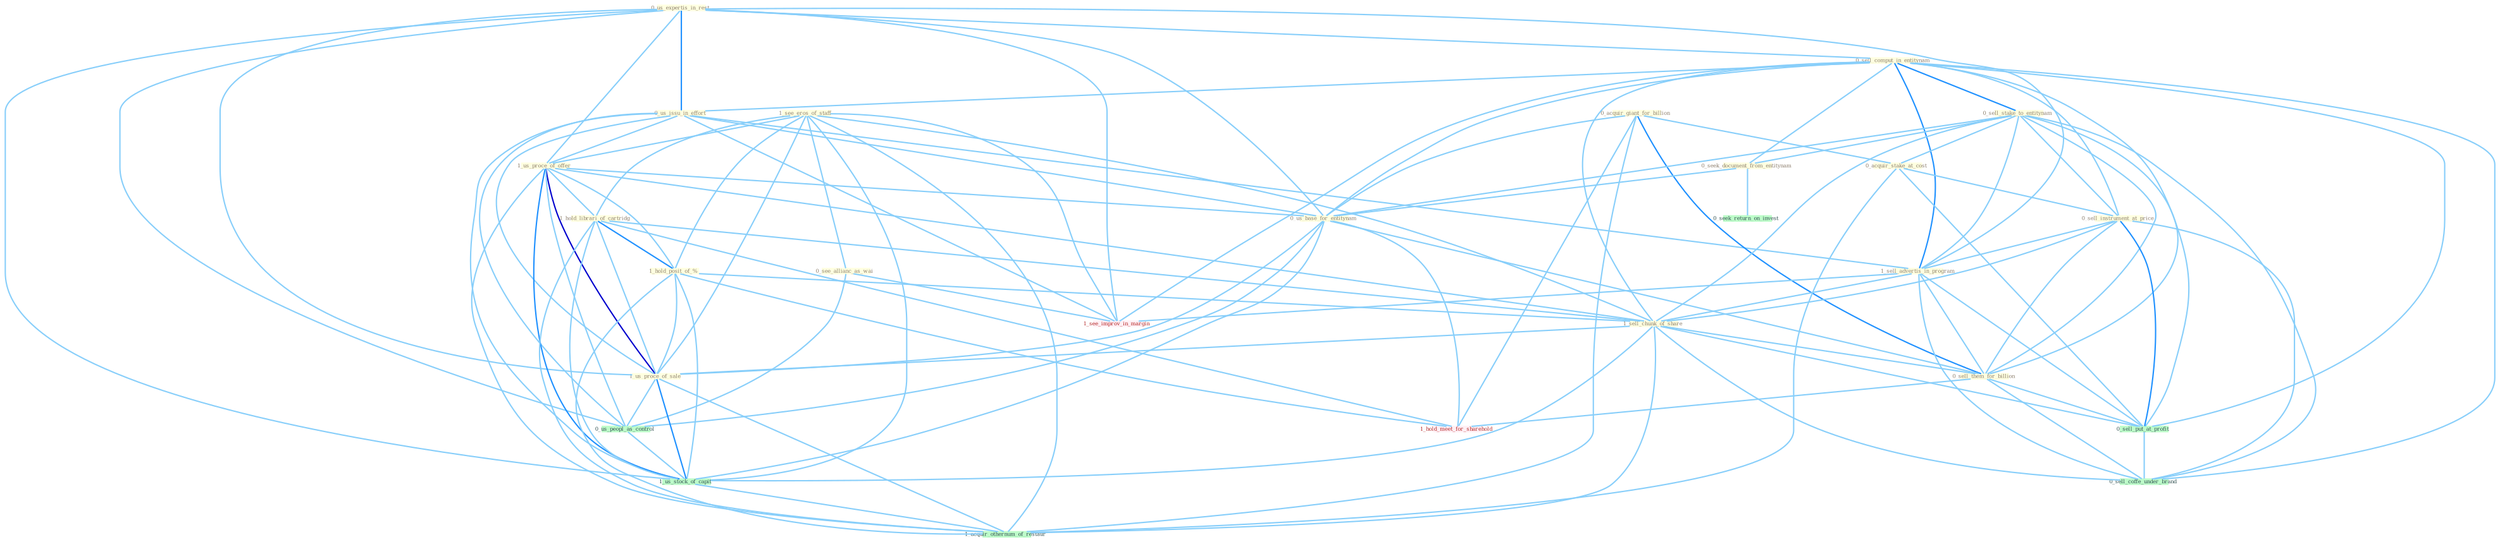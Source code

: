 Graph G{ 
    node
    [shape=polygon,style=filled,width=.5,height=.06,color="#BDFCC9",fixedsize=true,fontsize=4,
    fontcolor="#2f4f4f"];
    {node
    [color="#ffffe0", fontcolor="#8b7d6b"] "0_us_expertis_in_rest " "0_sell_comput_in_entitynam " "0_us_issu_in_effort " "1_see_eros_of_staff " "0_see_allianc_as_wai " "0_acquir_giant_for_billion " "1_us_proce_of_offer " "0_sell_stake_to_entitynam " "0_acquir_stake_at_cost " "0_sell_instrument_at_price " "1_sell_advertis_in_program " "1_hold_librari_of_cartridg " "1_hold_posit_of_% " "0_seek_document_from_entitynam " "0_us_base_for_entitynam " "1_sell_chunk_of_share " "1_us_proce_of_sale " "0_sell_them_for_billion "}
{node [color="#fff0f5", fontcolor="#b22222"] "1_see_improv_in_margin " "1_hold_meet_for_sharehold "}
edge [color="#B0E2FF"];

	"0_us_expertis_in_rest " -- "0_sell_comput_in_entitynam " [w="1", color="#87cefa" ];
	"0_us_expertis_in_rest " -- "0_us_issu_in_effort " [w="2", color="#1e90ff" , len=0.8];
	"0_us_expertis_in_rest " -- "1_us_proce_of_offer " [w="1", color="#87cefa" ];
	"0_us_expertis_in_rest " -- "1_sell_advertis_in_program " [w="1", color="#87cefa" ];
	"0_us_expertis_in_rest " -- "0_us_base_for_entitynam " [w="1", color="#87cefa" ];
	"0_us_expertis_in_rest " -- "1_us_proce_of_sale " [w="1", color="#87cefa" ];
	"0_us_expertis_in_rest " -- "0_us_peopl_as_control " [w="1", color="#87cefa" ];
	"0_us_expertis_in_rest " -- "1_us_stock_of_capit " [w="1", color="#87cefa" ];
	"0_us_expertis_in_rest " -- "1_see_improv_in_margin " [w="1", color="#87cefa" ];
	"0_sell_comput_in_entitynam " -- "0_us_issu_in_effort " [w="1", color="#87cefa" ];
	"0_sell_comput_in_entitynam " -- "0_sell_stake_to_entitynam " [w="2", color="#1e90ff" , len=0.8];
	"0_sell_comput_in_entitynam " -- "0_sell_instrument_at_price " [w="1", color="#87cefa" ];
	"0_sell_comput_in_entitynam " -- "1_sell_advertis_in_program " [w="2", color="#1e90ff" , len=0.8];
	"0_sell_comput_in_entitynam " -- "0_seek_document_from_entitynam " [w="1", color="#87cefa" ];
	"0_sell_comput_in_entitynam " -- "0_us_base_for_entitynam " [w="1", color="#87cefa" ];
	"0_sell_comput_in_entitynam " -- "1_sell_chunk_of_share " [w="1", color="#87cefa" ];
	"0_sell_comput_in_entitynam " -- "0_sell_them_for_billion " [w="1", color="#87cefa" ];
	"0_sell_comput_in_entitynam " -- "0_sell_put_at_profit " [w="1", color="#87cefa" ];
	"0_sell_comput_in_entitynam " -- "1_see_improv_in_margin " [w="1", color="#87cefa" ];
	"0_sell_comput_in_entitynam " -- "0_sell_coffe_under_brand " [w="1", color="#87cefa" ];
	"0_us_issu_in_effort " -- "1_us_proce_of_offer " [w="1", color="#87cefa" ];
	"0_us_issu_in_effort " -- "1_sell_advertis_in_program " [w="1", color="#87cefa" ];
	"0_us_issu_in_effort " -- "0_us_base_for_entitynam " [w="1", color="#87cefa" ];
	"0_us_issu_in_effort " -- "1_us_proce_of_sale " [w="1", color="#87cefa" ];
	"0_us_issu_in_effort " -- "0_us_peopl_as_control " [w="1", color="#87cefa" ];
	"0_us_issu_in_effort " -- "1_us_stock_of_capit " [w="1", color="#87cefa" ];
	"0_us_issu_in_effort " -- "1_see_improv_in_margin " [w="1", color="#87cefa" ];
	"1_see_eros_of_staff " -- "0_see_allianc_as_wai " [w="1", color="#87cefa" ];
	"1_see_eros_of_staff " -- "1_us_proce_of_offer " [w="1", color="#87cefa" ];
	"1_see_eros_of_staff " -- "1_hold_librari_of_cartridg " [w="1", color="#87cefa" ];
	"1_see_eros_of_staff " -- "1_hold_posit_of_% " [w="1", color="#87cefa" ];
	"1_see_eros_of_staff " -- "1_sell_chunk_of_share " [w="1", color="#87cefa" ];
	"1_see_eros_of_staff " -- "1_us_proce_of_sale " [w="1", color="#87cefa" ];
	"1_see_eros_of_staff " -- "1_us_stock_of_capit " [w="1", color="#87cefa" ];
	"1_see_eros_of_staff " -- "1_see_improv_in_margin " [w="1", color="#87cefa" ];
	"1_see_eros_of_staff " -- "1_acquir_othernum_of_restaur " [w="1", color="#87cefa" ];
	"0_see_allianc_as_wai " -- "0_us_peopl_as_control " [w="1", color="#87cefa" ];
	"0_see_allianc_as_wai " -- "1_see_improv_in_margin " [w="1", color="#87cefa" ];
	"0_acquir_giant_for_billion " -- "0_acquir_stake_at_cost " [w="1", color="#87cefa" ];
	"0_acquir_giant_for_billion " -- "0_us_base_for_entitynam " [w="1", color="#87cefa" ];
	"0_acquir_giant_for_billion " -- "0_sell_them_for_billion " [w="2", color="#1e90ff" , len=0.8];
	"0_acquir_giant_for_billion " -- "1_hold_meet_for_sharehold " [w="1", color="#87cefa" ];
	"0_acquir_giant_for_billion " -- "1_acquir_othernum_of_restaur " [w="1", color="#87cefa" ];
	"1_us_proce_of_offer " -- "1_hold_librari_of_cartridg " [w="1", color="#87cefa" ];
	"1_us_proce_of_offer " -- "1_hold_posit_of_% " [w="1", color="#87cefa" ];
	"1_us_proce_of_offer " -- "0_us_base_for_entitynam " [w="1", color="#87cefa" ];
	"1_us_proce_of_offer " -- "1_sell_chunk_of_share " [w="1", color="#87cefa" ];
	"1_us_proce_of_offer " -- "1_us_proce_of_sale " [w="3", color="#0000cd" , len=0.6];
	"1_us_proce_of_offer " -- "0_us_peopl_as_control " [w="1", color="#87cefa" ];
	"1_us_proce_of_offer " -- "1_us_stock_of_capit " [w="2", color="#1e90ff" , len=0.8];
	"1_us_proce_of_offer " -- "1_acquir_othernum_of_restaur " [w="1", color="#87cefa" ];
	"0_sell_stake_to_entitynam " -- "0_acquir_stake_at_cost " [w="1", color="#87cefa" ];
	"0_sell_stake_to_entitynam " -- "0_sell_instrument_at_price " [w="1", color="#87cefa" ];
	"0_sell_stake_to_entitynam " -- "1_sell_advertis_in_program " [w="1", color="#87cefa" ];
	"0_sell_stake_to_entitynam " -- "0_seek_document_from_entitynam " [w="1", color="#87cefa" ];
	"0_sell_stake_to_entitynam " -- "0_us_base_for_entitynam " [w="1", color="#87cefa" ];
	"0_sell_stake_to_entitynam " -- "1_sell_chunk_of_share " [w="1", color="#87cefa" ];
	"0_sell_stake_to_entitynam " -- "0_sell_them_for_billion " [w="1", color="#87cefa" ];
	"0_sell_stake_to_entitynam " -- "0_sell_put_at_profit " [w="1", color="#87cefa" ];
	"0_sell_stake_to_entitynam " -- "0_sell_coffe_under_brand " [w="1", color="#87cefa" ];
	"0_acquir_stake_at_cost " -- "0_sell_instrument_at_price " [w="1", color="#87cefa" ];
	"0_acquir_stake_at_cost " -- "0_sell_put_at_profit " [w="1", color="#87cefa" ];
	"0_acquir_stake_at_cost " -- "1_acquir_othernum_of_restaur " [w="1", color="#87cefa" ];
	"0_sell_instrument_at_price " -- "1_sell_advertis_in_program " [w="1", color="#87cefa" ];
	"0_sell_instrument_at_price " -- "1_sell_chunk_of_share " [w="1", color="#87cefa" ];
	"0_sell_instrument_at_price " -- "0_sell_them_for_billion " [w="1", color="#87cefa" ];
	"0_sell_instrument_at_price " -- "0_sell_put_at_profit " [w="2", color="#1e90ff" , len=0.8];
	"0_sell_instrument_at_price " -- "0_sell_coffe_under_brand " [w="1", color="#87cefa" ];
	"1_sell_advertis_in_program " -- "1_sell_chunk_of_share " [w="1", color="#87cefa" ];
	"1_sell_advertis_in_program " -- "0_sell_them_for_billion " [w="1", color="#87cefa" ];
	"1_sell_advertis_in_program " -- "0_sell_put_at_profit " [w="1", color="#87cefa" ];
	"1_sell_advertis_in_program " -- "1_see_improv_in_margin " [w="1", color="#87cefa" ];
	"1_sell_advertis_in_program " -- "0_sell_coffe_under_brand " [w="1", color="#87cefa" ];
	"1_hold_librari_of_cartridg " -- "1_hold_posit_of_% " [w="2", color="#1e90ff" , len=0.8];
	"1_hold_librari_of_cartridg " -- "1_sell_chunk_of_share " [w="1", color="#87cefa" ];
	"1_hold_librari_of_cartridg " -- "1_us_proce_of_sale " [w="1", color="#87cefa" ];
	"1_hold_librari_of_cartridg " -- "1_us_stock_of_capit " [w="1", color="#87cefa" ];
	"1_hold_librari_of_cartridg " -- "1_hold_meet_for_sharehold " [w="1", color="#87cefa" ];
	"1_hold_librari_of_cartridg " -- "1_acquir_othernum_of_restaur " [w="1", color="#87cefa" ];
	"1_hold_posit_of_% " -- "1_sell_chunk_of_share " [w="1", color="#87cefa" ];
	"1_hold_posit_of_% " -- "1_us_proce_of_sale " [w="1", color="#87cefa" ];
	"1_hold_posit_of_% " -- "1_us_stock_of_capit " [w="1", color="#87cefa" ];
	"1_hold_posit_of_% " -- "1_hold_meet_for_sharehold " [w="1", color="#87cefa" ];
	"1_hold_posit_of_% " -- "1_acquir_othernum_of_restaur " [w="1", color="#87cefa" ];
	"0_seek_document_from_entitynam " -- "0_us_base_for_entitynam " [w="1", color="#87cefa" ];
	"0_seek_document_from_entitynam " -- "0_seek_return_on_invest " [w="1", color="#87cefa" ];
	"0_us_base_for_entitynam " -- "1_us_proce_of_sale " [w="1", color="#87cefa" ];
	"0_us_base_for_entitynam " -- "0_sell_them_for_billion " [w="1", color="#87cefa" ];
	"0_us_base_for_entitynam " -- "0_us_peopl_as_control " [w="1", color="#87cefa" ];
	"0_us_base_for_entitynam " -- "1_us_stock_of_capit " [w="1", color="#87cefa" ];
	"0_us_base_for_entitynam " -- "1_hold_meet_for_sharehold " [w="1", color="#87cefa" ];
	"1_sell_chunk_of_share " -- "1_us_proce_of_sale " [w="1", color="#87cefa" ];
	"1_sell_chunk_of_share " -- "0_sell_them_for_billion " [w="1", color="#87cefa" ];
	"1_sell_chunk_of_share " -- "0_sell_put_at_profit " [w="1", color="#87cefa" ];
	"1_sell_chunk_of_share " -- "1_us_stock_of_capit " [w="1", color="#87cefa" ];
	"1_sell_chunk_of_share " -- "0_sell_coffe_under_brand " [w="1", color="#87cefa" ];
	"1_sell_chunk_of_share " -- "1_acquir_othernum_of_restaur " [w="1", color="#87cefa" ];
	"1_us_proce_of_sale " -- "0_us_peopl_as_control " [w="1", color="#87cefa" ];
	"1_us_proce_of_sale " -- "1_us_stock_of_capit " [w="2", color="#1e90ff" , len=0.8];
	"1_us_proce_of_sale " -- "1_acquir_othernum_of_restaur " [w="1", color="#87cefa" ];
	"0_sell_them_for_billion " -- "0_sell_put_at_profit " [w="1", color="#87cefa" ];
	"0_sell_them_for_billion " -- "0_sell_coffe_under_brand " [w="1", color="#87cefa" ];
	"0_sell_them_for_billion " -- "1_hold_meet_for_sharehold " [w="1", color="#87cefa" ];
	"0_us_peopl_as_control " -- "1_us_stock_of_capit " [w="1", color="#87cefa" ];
	"0_sell_put_at_profit " -- "0_sell_coffe_under_brand " [w="1", color="#87cefa" ];
	"1_us_stock_of_capit " -- "1_acquir_othernum_of_restaur " [w="1", color="#87cefa" ];
}